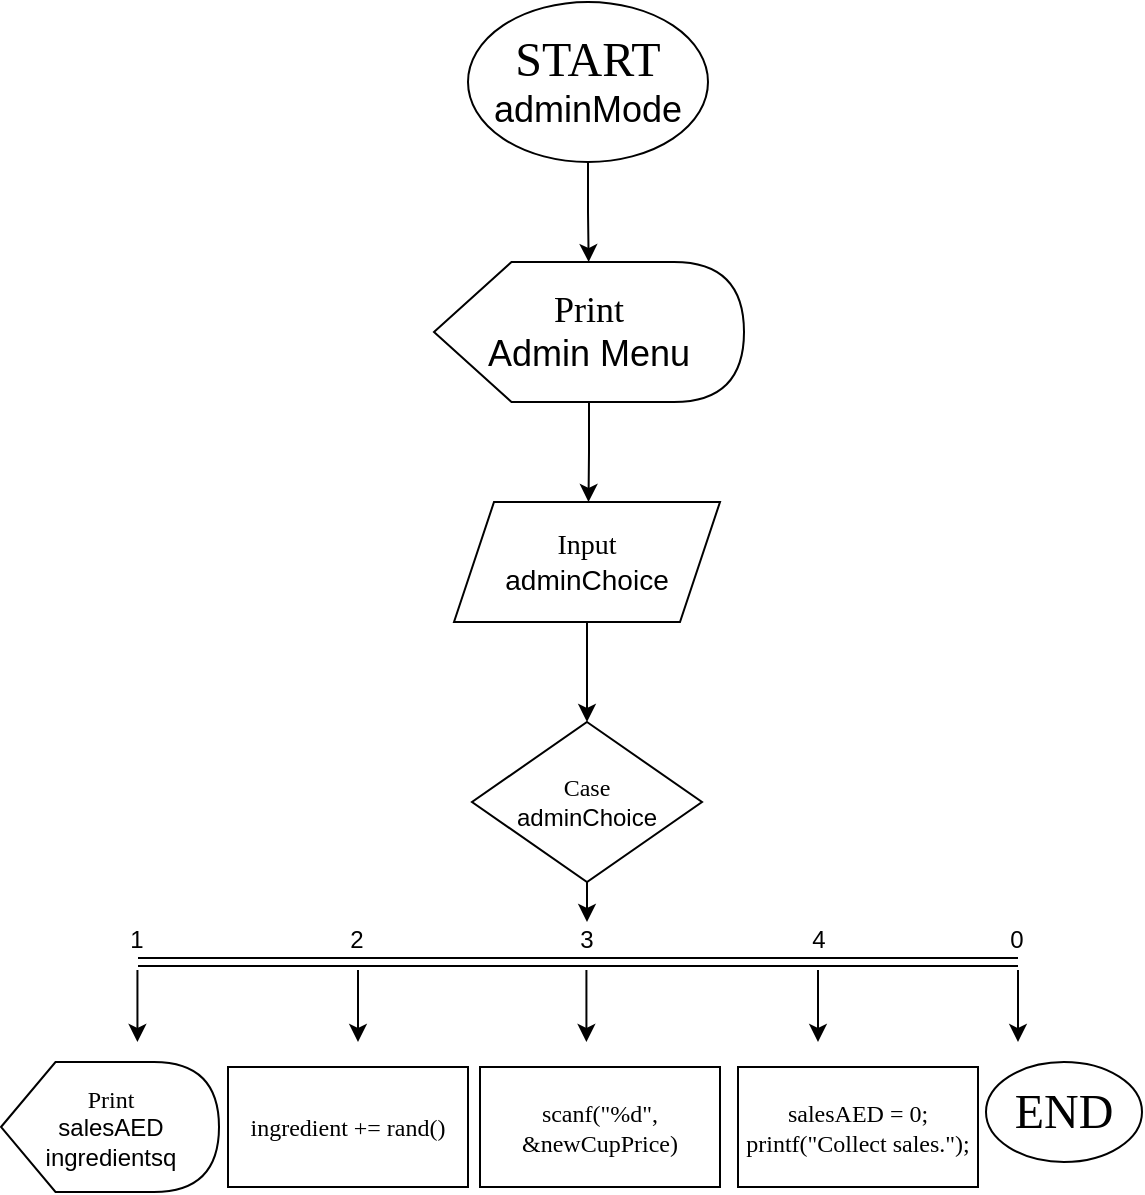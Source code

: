 <mxfile version="24.8.3">
  <diagram name="Page-1" id="X9py8qPNmhiQziaTyPdJ">
    <mxGraphModel dx="1234" dy="575" grid="1" gridSize="10" guides="1" tooltips="1" connect="1" arrows="1" fold="1" page="1" pageScale="1" pageWidth="850" pageHeight="1100" math="0" shadow="0">
      <root>
        <mxCell id="0" />
        <mxCell id="1" parent="0" />
        <mxCell id="wq1x-DvyOyqJZuiO0ZfP-2" style="edgeStyle=orthogonalEdgeStyle;rounded=0;orthogonalLoop=1;jettySize=auto;html=1;exitX=0.5;exitY=1;exitDx=0;exitDy=0;" parent="1" source="wq1x-DvyOyqJZuiO0ZfP-1" edge="1">
          <mxGeometry relative="1" as="geometry">
            <mxPoint x="425.333" y="170" as="targetPoint" />
          </mxGeometry>
        </mxCell>
        <mxCell id="wq1x-DvyOyqJZuiO0ZfP-1" value="&lt;font style=&quot;font-size: 24px;&quot; face=&quot;Lucida Console&quot;&gt;START&lt;/font&gt;&lt;div&gt;&lt;span style=&quot;font-size: 18px;&quot;&gt;adminMode&lt;/span&gt;&lt;/div&gt;" style="ellipse;whiteSpace=wrap;html=1;" parent="1" vertex="1">
          <mxGeometry x="365" y="40" width="120" height="80" as="geometry" />
        </mxCell>
        <mxCell id="wq1x-DvyOyqJZuiO0ZfP-8" style="edgeStyle=orthogonalEdgeStyle;rounded=0;orthogonalLoop=1;jettySize=auto;html=1;entryX=0.5;entryY=0;entryDx=0;entryDy=0;" parent="1" source="wq1x-DvyOyqJZuiO0ZfP-3" edge="1">
          <mxGeometry relative="1" as="geometry">
            <mxPoint x="425.25" y="290" as="targetPoint" />
          </mxGeometry>
        </mxCell>
        <mxCell id="wq1x-DvyOyqJZuiO0ZfP-3" value="&lt;div&gt;&lt;span style=&quot;font-size: 18px; font-family: &amp;quot;Lucida Console&amp;quot;; background-color: initial;&quot;&gt;Print&lt;/span&gt;&lt;/div&gt;&lt;div&gt;&lt;span style=&quot;font-size: 18px;&quot;&gt;Admin Menu&lt;/span&gt;&lt;/div&gt;" style="shape=display;whiteSpace=wrap;html=1;" parent="1" vertex="1">
          <mxGeometry x="348" y="170" width="155" height="70" as="geometry" />
        </mxCell>
        <mxCell id="wq1x-DvyOyqJZuiO0ZfP-12" style="edgeStyle=none;rounded=0;orthogonalLoop=1;jettySize=auto;html=1;" parent="1" source="wq1x-DvyOyqJZuiO0ZfP-10" target="wq1x-DvyOyqJZuiO0ZfP-11" edge="1">
          <mxGeometry relative="1" as="geometry" />
        </mxCell>
        <mxCell id="wq1x-DvyOyqJZuiO0ZfP-10" value="&lt;font face=&quot;Lucida Console&quot;&gt;&lt;span style=&quot;font-size: 14px;&quot;&gt;Input&lt;/span&gt;&lt;/font&gt;&lt;br&gt;&lt;div&gt;&lt;span style=&quot;font-size: 14px;&quot;&gt;adminChoice&lt;/span&gt;&lt;/div&gt;" style="shape=parallelogram;perimeter=parallelogramPerimeter;whiteSpace=wrap;html=1;fixedSize=1;" parent="1" vertex="1">
          <mxGeometry x="358" y="290" width="133" height="60" as="geometry" />
        </mxCell>
        <mxCell id="wq1x-DvyOyqJZuiO0ZfP-14" style="edgeStyle=none;rounded=0;orthogonalLoop=1;jettySize=auto;html=1;" parent="1" source="wq1x-DvyOyqJZuiO0ZfP-11" edge="1">
          <mxGeometry relative="1" as="geometry">
            <mxPoint x="424.5" y="500" as="targetPoint" />
          </mxGeometry>
        </mxCell>
        <mxCell id="wq1x-DvyOyqJZuiO0ZfP-11" value="&lt;font face=&quot;Lucida Console&quot;&gt;Case&lt;/font&gt;&lt;br&gt;adminChoice" style="rhombus;whiteSpace=wrap;html=1;" parent="1" vertex="1">
          <mxGeometry x="367" y="400" width="115" height="80" as="geometry" />
        </mxCell>
        <mxCell id="wq1x-DvyOyqJZuiO0ZfP-13" value="" style="shape=link;html=1;rounded=0;" parent="1" edge="1">
          <mxGeometry width="100" relative="1" as="geometry">
            <mxPoint x="200" y="520" as="sourcePoint" />
            <mxPoint x="640" y="520" as="targetPoint" />
          </mxGeometry>
        </mxCell>
        <mxCell id="wq1x-DvyOyqJZuiO0ZfP-15" value="&lt;font face=&quot;Helvetica&quot;&gt;1&lt;/font&gt;" style="text;html=1;align=center;verticalAlign=middle;resizable=0;points=[];autosize=1;strokeColor=none;fillColor=none;" parent="1" vertex="1">
          <mxGeometry x="184" y="494" width="30" height="30" as="geometry" />
        </mxCell>
        <mxCell id="wq1x-DvyOyqJZuiO0ZfP-16" value="&lt;font face=&quot;Helvetica&quot;&gt;3&lt;/font&gt;" style="text;html=1;align=center;verticalAlign=middle;resizable=0;points=[];autosize=1;strokeColor=none;fillColor=none;" parent="1" vertex="1">
          <mxGeometry x="408.5" y="494" width="30" height="30" as="geometry" />
        </mxCell>
        <mxCell id="wq1x-DvyOyqJZuiO0ZfP-18" style="edgeStyle=none;rounded=0;orthogonalLoop=1;jettySize=auto;html=1;" parent="1" edge="1">
          <mxGeometry relative="1" as="geometry">
            <mxPoint x="640" y="560" as="targetPoint" />
            <mxPoint x="640" y="524" as="sourcePoint" />
          </mxGeometry>
        </mxCell>
        <mxCell id="wq1x-DvyOyqJZuiO0ZfP-17" value="&lt;font face=&quot;Helvetica&quot;&gt;0&lt;/font&gt;" style="text;html=1;align=center;verticalAlign=middle;resizable=0;points=[];autosize=1;strokeColor=none;fillColor=none;" parent="1" vertex="1">
          <mxGeometry x="624" y="494" width="30" height="30" as="geometry" />
        </mxCell>
        <mxCell id="wq1x-DvyOyqJZuiO0ZfP-19" value="&lt;font style=&quot;font-size: 24px;&quot; face=&quot;Lucida Console&quot;&gt;END&lt;/font&gt;" style="ellipse;whiteSpace=wrap;html=1;" parent="1" vertex="1">
          <mxGeometry x="624" y="570" width="78" height="50" as="geometry" />
        </mxCell>
        <mxCell id="wq1x-DvyOyqJZuiO0ZfP-27" style="edgeStyle=none;rounded=0;orthogonalLoop=1;jettySize=auto;html=1;" parent="1" edge="1">
          <mxGeometry relative="1" as="geometry">
            <mxPoint x="310" y="560" as="targetPoint" />
            <mxPoint x="310" y="524" as="sourcePoint" />
          </mxGeometry>
        </mxCell>
        <mxCell id="wq1x-DvyOyqJZuiO0ZfP-28" style="edgeStyle=none;rounded=0;orthogonalLoop=1;jettySize=auto;html=1;" parent="1" edge="1">
          <mxGeometry relative="1" as="geometry">
            <mxPoint x="199.72" y="560" as="targetPoint" />
            <mxPoint x="199.72" y="524" as="sourcePoint" />
          </mxGeometry>
        </mxCell>
        <mxCell id="1j3w5TSXvZrxcHb9ezb0-1" style="edgeStyle=none;rounded=0;orthogonalLoop=1;jettySize=auto;html=1;" edge="1" parent="1">
          <mxGeometry relative="1" as="geometry">
            <mxPoint x="540" y="560" as="targetPoint" />
            <mxPoint x="540" y="524" as="sourcePoint" />
          </mxGeometry>
        </mxCell>
        <mxCell id="1j3w5TSXvZrxcHb9ezb0-2" value="&lt;div&gt;&lt;font face=&quot;Lucida Console&quot;&gt;Print&lt;/font&gt;&lt;/div&gt;&lt;div&gt;salesAED&lt;/div&gt;&lt;div&gt;ingredientsq&lt;br&gt;&lt;/div&gt;" style="shape=display;whiteSpace=wrap;html=1;" vertex="1" parent="1">
          <mxGeometry x="131.5" y="570" width="109" height="65" as="geometry" />
        </mxCell>
        <mxCell id="1j3w5TSXvZrxcHb9ezb0-3" value="&lt;font face=&quot;Helvetica&quot;&gt;2&lt;/font&gt;" style="text;html=1;align=center;verticalAlign=middle;resizable=0;points=[];autosize=1;strokeColor=none;fillColor=none;" vertex="1" parent="1">
          <mxGeometry x="294" y="494" width="30" height="30" as="geometry" />
        </mxCell>
        <mxCell id="1j3w5TSXvZrxcHb9ezb0-4" value="&lt;font face=&quot;Lucida Console&quot;&gt;ingredient += rand()&lt;/font&gt;" style="rounded=0;whiteSpace=wrap;html=1;" vertex="1" parent="1">
          <mxGeometry x="245" y="572.5" width="120" height="60" as="geometry" />
        </mxCell>
        <mxCell id="1j3w5TSXvZrxcHb9ezb0-5" style="edgeStyle=none;rounded=0;orthogonalLoop=1;jettySize=auto;html=1;" edge="1" parent="1">
          <mxGeometry relative="1" as="geometry">
            <mxPoint x="424.21" y="560" as="targetPoint" />
            <mxPoint x="424.21" y="524" as="sourcePoint" />
          </mxGeometry>
        </mxCell>
        <mxCell id="1j3w5TSXvZrxcHb9ezb0-8" value="&lt;font face=&quot;Lucida Console&quot;&gt;scanf(&quot;%d&quot;, &amp;amp;newCupPrice)&lt;br&gt;&lt;/font&gt;" style="rounded=0;whiteSpace=wrap;html=1;" vertex="1" parent="1">
          <mxGeometry x="371" y="572.5" width="120" height="60" as="geometry" />
        </mxCell>
        <mxCell id="1j3w5TSXvZrxcHb9ezb0-9" value="&lt;div&gt;&lt;font face=&quot;Lucida Console&quot;&gt;salesAED = 0;&lt;/font&gt;&lt;/div&gt;&lt;div&gt;&lt;font face=&quot;Lucida Console&quot;&gt;printf(&quot;Collect sales.&quot;);&lt;br&gt;&lt;/font&gt;&lt;/div&gt;" style="rounded=0;whiteSpace=wrap;html=1;" vertex="1" parent="1">
          <mxGeometry x="500" y="572.5" width="120" height="60" as="geometry" />
        </mxCell>
        <mxCell id="1j3w5TSXvZrxcHb9ezb0-10" value="&lt;font face=&quot;Helvetica&quot;&gt;4&lt;/font&gt;" style="text;html=1;align=center;verticalAlign=middle;resizable=0;points=[];autosize=1;strokeColor=none;fillColor=none;" vertex="1" parent="1">
          <mxGeometry x="525" y="494" width="30" height="30" as="geometry" />
        </mxCell>
      </root>
    </mxGraphModel>
  </diagram>
</mxfile>
